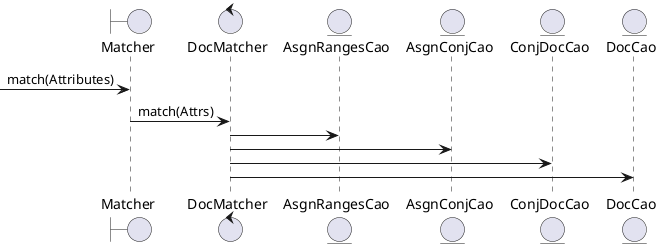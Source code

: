 @startuml

Boundary Matcher
control DocMatcher
entity AsgnRangesCao
entity AsgnConjCao
entity ConjDocCao
entity DocCao

-> Matcher : match(Attributes)
Matcher -> DocMatcher : match(Attrs)
DocMatcher -> AsgnRangesCao
DocMatcher -> AsgnConjCao
DocMatcher -> ConjDocCao
DocMatcher -> DocCao

@enduml